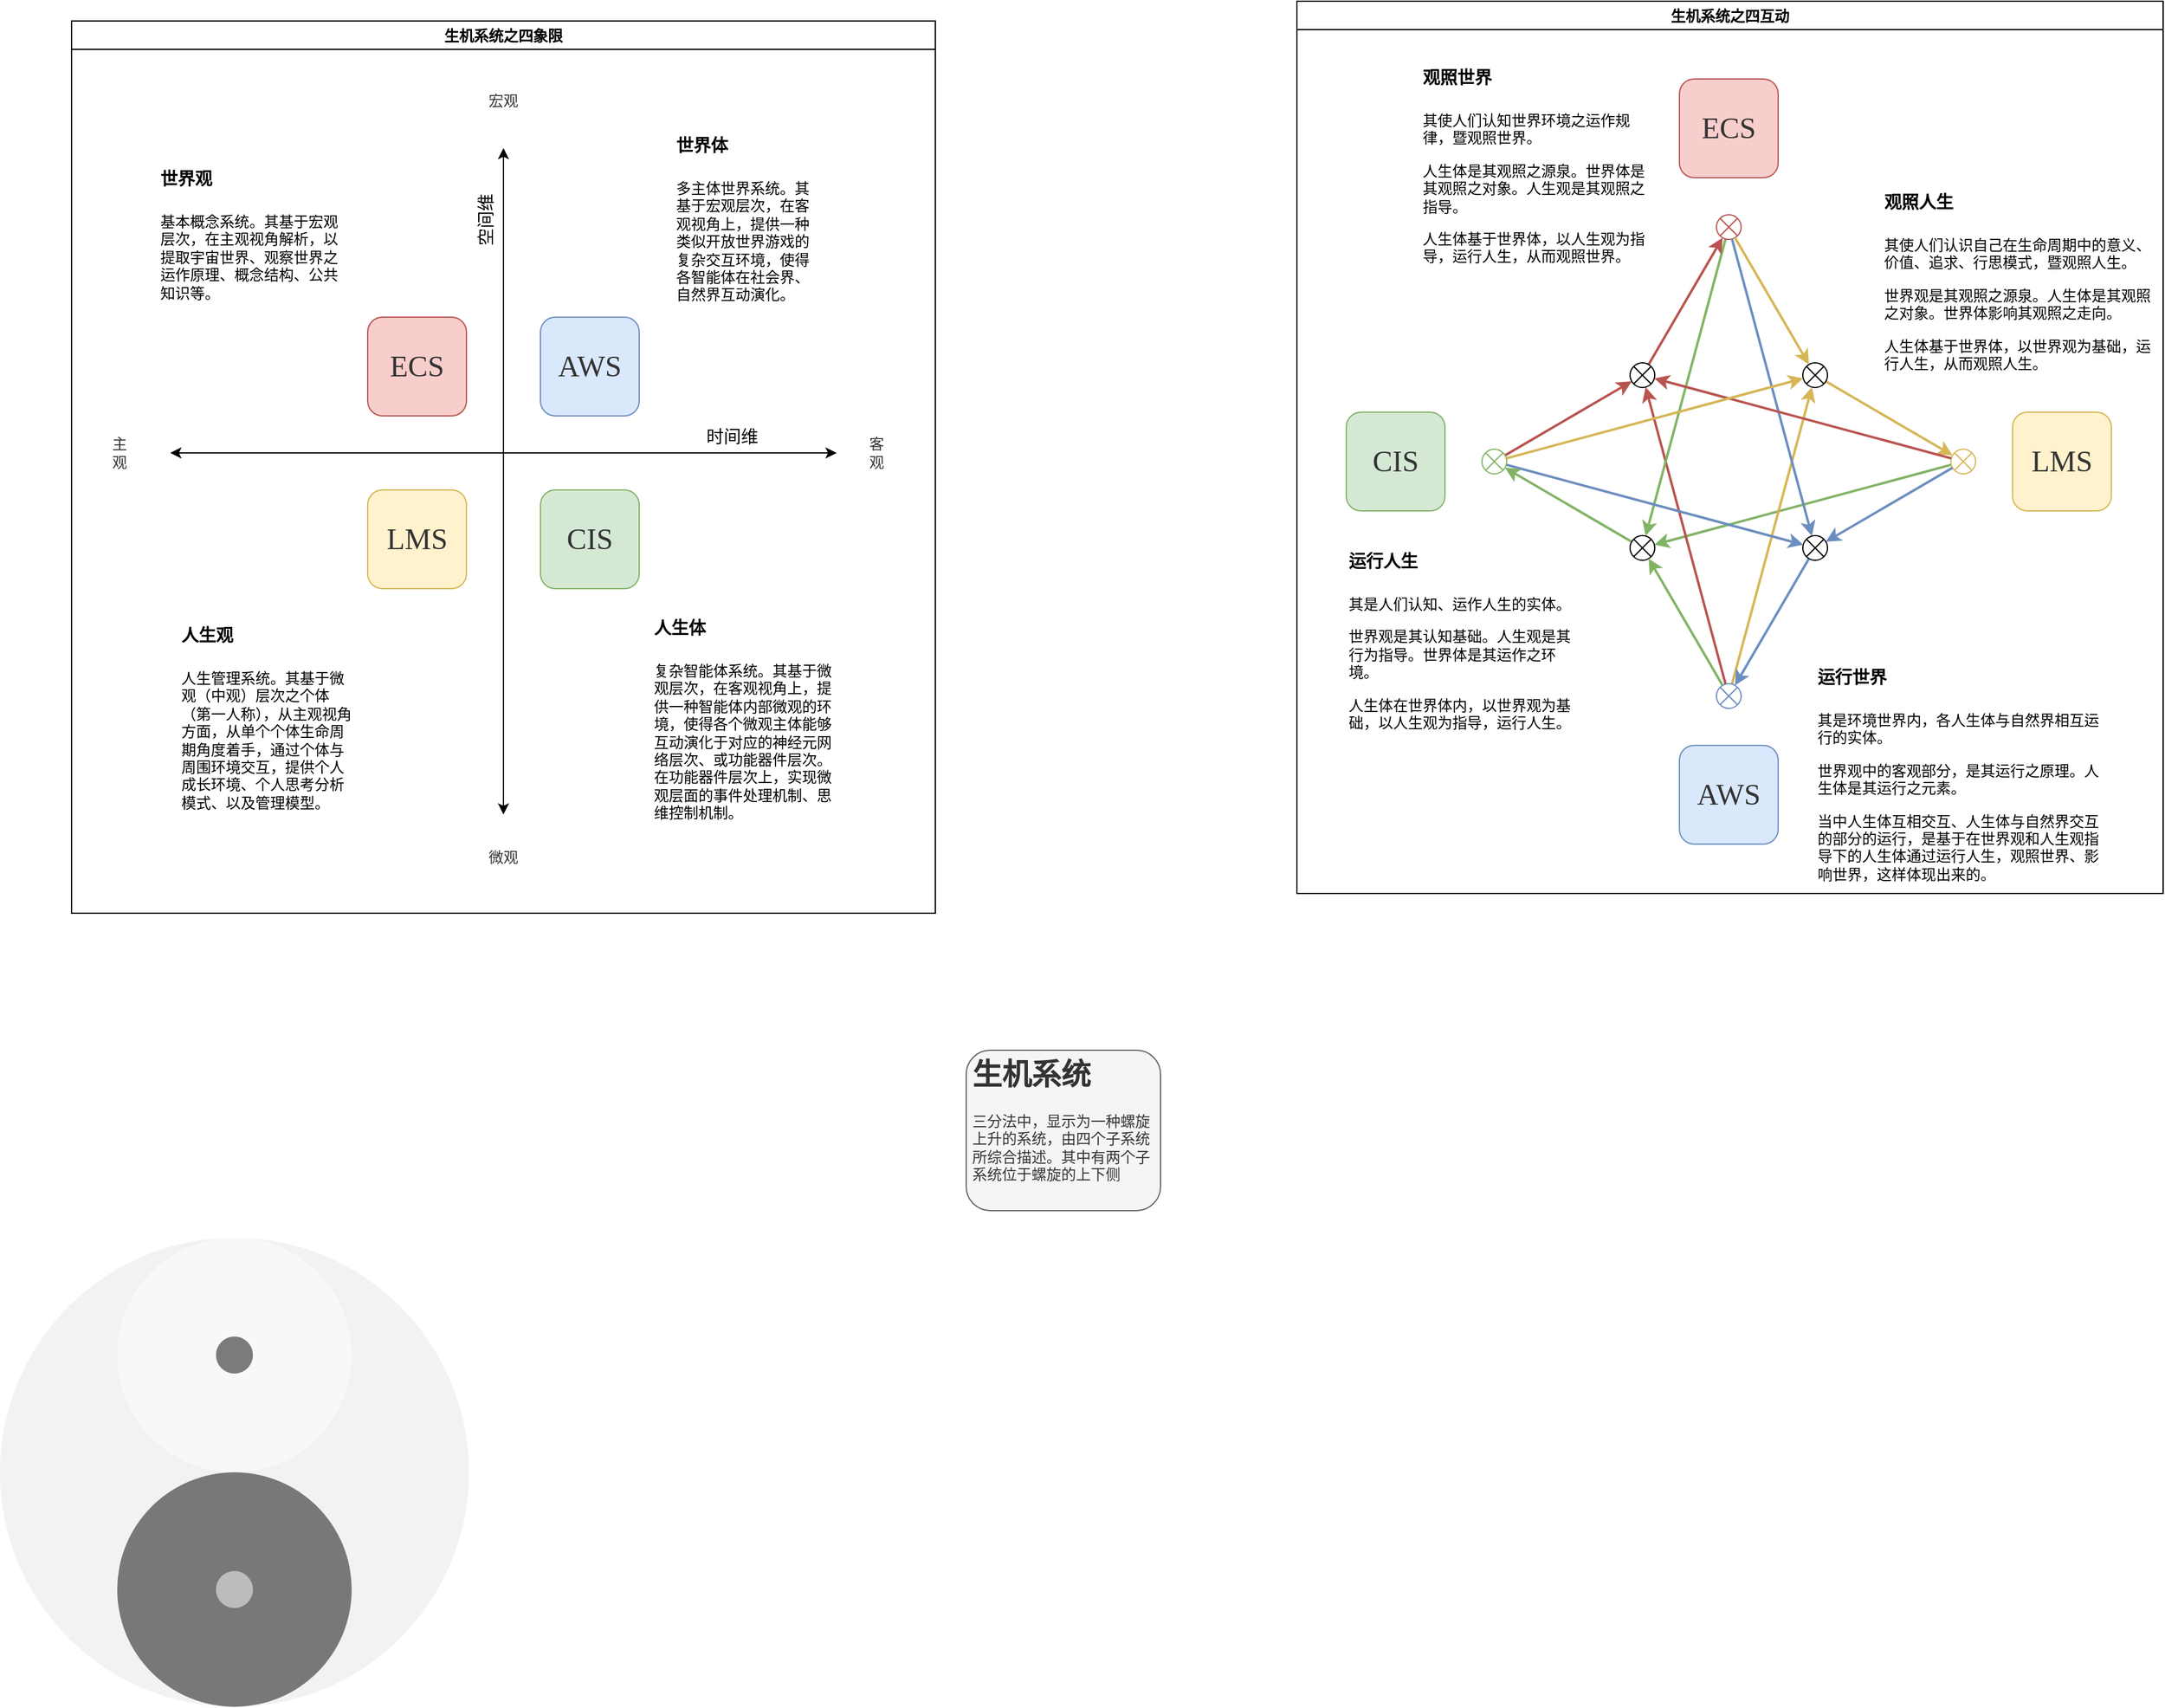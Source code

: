 <mxfile version="20.2.3" type="device" pages="2"><diagram id="_JggH2zPGfj7Wrd5iJ_W" name="生机系统之总体框架"><mxGraphModel dx="1777" dy="825" grid="0" gridSize="10" guides="1" tooltips="1" connect="1" arrows="1" fold="1" page="0" pageScale="1" pageWidth="1169" pageHeight="827" math="0" shadow="0"><root><mxCell id="0"/><mxCell id="1" parent="0"/><mxCell id="o9DF1aV036BVQANNr2B1-18" value="生机系统之四互动" style="swimlane;fontFamily=Times New Roman;fontSize=12;movable=1;container=1;resizable=0;fixDash=0;expand=0;" parent="1" vertex="1"><mxGeometry x="1032" y="208" width="702" height="723" as="geometry"/></mxCell><mxCell id="o9DF1aV036BVQANNr2B1-34" value="ECS" style="rounded=1;whiteSpace=wrap;html=1;fontFamily=Times New Roman;fontSize=24;fillColor=#f8cecc;strokeColor=#b85450;fontColor=#333333;" parent="o9DF1aV036BVQANNr2B1-18" vertex="1"><mxGeometry x="310" y="63" width="80" height="80" as="geometry"/></mxCell><mxCell id="ZIvCHJ4izuahL50uI1g1-30" style="edgeStyle=none;shape=connector;curved=1;rounded=1;comic=0;orthogonalLoop=1;jettySize=auto;html=1;labelBackgroundColor=default;fontFamily=Times New Roman;fontSize=14;fontColor=default;endArrow=classic;strokeColor=#82b366;strokeWidth=2;fillColor=#d5e8d4;" parent="o9DF1aV036BVQANNr2B1-18" source="o9DF1aV036BVQANNr2B1-21" target="ZIvCHJ4izuahL50uI1g1-13" edge="1"><mxGeometry relative="1" as="geometry"/></mxCell><mxCell id="o9DF1aV036BVQANNr2B1-21" value="" style="shape=sumEllipse;perimeter=ellipsePerimeter;whiteSpace=wrap;html=1;backgroundOutline=1;fontFamily=Times New Roman;fontSize=14;fillColor=none;strokeColor=#d6b656;" parent="o9DF1aV036BVQANNr2B1-18" vertex="1"><mxGeometry x="530" y="363" width="20" height="20" as="geometry"/></mxCell><mxCell id="o9DF1aV036BVQANNr2B1-24" value="CIS" style="rounded=1;whiteSpace=wrap;html=1;fontFamily=Times New Roman;fontSize=24;fillColor=#d5e8d4;strokeColor=#82b366;fontColor=#333333;" parent="o9DF1aV036BVQANNr2B1-18" vertex="1"><mxGeometry x="40" y="333" width="80" height="80" as="geometry"/></mxCell><mxCell id="ZIvCHJ4izuahL50uI1g1-25" style="edgeStyle=none;shape=connector;curved=1;rounded=1;comic=0;orthogonalLoop=1;jettySize=auto;html=1;labelBackgroundColor=default;fontFamily=Times New Roman;fontSize=14;fontColor=default;endArrow=classic;strokeColor=#b85450;strokeWidth=2;fillColor=#f8cecc;" parent="o9DF1aV036BVQANNr2B1-18" source="o9DF1aV036BVQANNr2B1-27" target="ZIvCHJ4izuahL50uI1g1-11" edge="1"><mxGeometry relative="1" as="geometry"/></mxCell><mxCell id="ZIvCHJ4izuahL50uI1g1-34" style="edgeStyle=none;shape=connector;curved=1;rounded=1;comic=0;orthogonalLoop=1;jettySize=auto;html=1;labelBackgroundColor=default;fontFamily=Times New Roman;fontSize=14;fontColor=default;endArrow=classic;strokeColor=#d6b656;strokeWidth=2;fillColor=#fff2cc;" parent="o9DF1aV036BVQANNr2B1-18" source="o9DF1aV036BVQANNr2B1-27" target="ZIvCHJ4izuahL50uI1g1-15" edge="1"><mxGeometry relative="1" as="geometry"/></mxCell><mxCell id="o9DF1aV036BVQANNr2B1-27" value="" style="shape=sumEllipse;perimeter=ellipsePerimeter;whiteSpace=wrap;html=1;backgroundOutline=1;fontFamily=Times New Roman;fontSize=14;snapToPoint=0;part=0;fillColor=none;strokeColor=#6c8ebf;" parent="o9DF1aV036BVQANNr2B1-18" vertex="1"><mxGeometry x="340" y="553" width="20" height="20" as="geometry"/></mxCell><mxCell id="o9DF1aV036BVQANNr2B1-29" value="AWS" style="rounded=1;whiteSpace=wrap;html=1;fontFamily=Times New Roman;fontSize=24;fillColor=#dae8fc;strokeColor=#6c8ebf;fontColor=#333333;" parent="o9DF1aV036BVQANNr2B1-18" vertex="1"><mxGeometry x="310" y="603" width="80" height="80" as="geometry"/></mxCell><mxCell id="o9DF1aV036BVQANNr2B1-31" value="LMS" style="rounded=1;whiteSpace=wrap;html=1;fontFamily=Times New Roman;fontSize=24;fillColor=#fff2cc;strokeColor=#d6b656;fontColor=#333333;" parent="o9DF1aV036BVQANNr2B1-18" vertex="1"><mxGeometry x="580" y="333" width="80" height="80" as="geometry"/></mxCell><mxCell id="ZIvCHJ4izuahL50uI1g1-31" style="edgeStyle=none;shape=connector;curved=1;rounded=1;comic=0;orthogonalLoop=1;jettySize=auto;html=1;labelBackgroundColor=default;fontFamily=Times New Roman;fontSize=14;fontColor=default;endArrow=classic;strokeColor=#82b366;strokeWidth=2;fillColor=#d5e8d4;" parent="o9DF1aV036BVQANNr2B1-18" source="o9DF1aV036BVQANNr2B1-35" target="ZIvCHJ4izuahL50uI1g1-13" edge="1"><mxGeometry relative="1" as="geometry"/></mxCell><mxCell id="o9DF1aV036BVQANNr2B1-35" value="" style="shape=sumEllipse;perimeter=ellipsePerimeter;whiteSpace=wrap;html=1;backgroundOutline=1;fontFamily=Times New Roman;fontSize=14;fillColor=none;strokeColor=#b85450;" parent="o9DF1aV036BVQANNr2B1-18" vertex="1"><mxGeometry x="340" y="173" width="20" height="20" as="geometry"/></mxCell><mxCell id="ZIvCHJ4izuahL50uI1g1-18" style="edgeStyle=none;shape=connector;curved=1;rounded=1;comic=0;orthogonalLoop=1;jettySize=auto;html=1;labelBackgroundColor=default;fontFamily=Times New Roman;fontSize=14;fontColor=default;endArrow=classic;strokeColor=#6c8ebf;strokeWidth=2;fillColor=#dae8fc;" parent="o9DF1aV036BVQANNr2B1-18" source="ZIvCHJ4izuahL50uI1g1-1" target="ZIvCHJ4izuahL50uI1g1-8" edge="1"><mxGeometry relative="1" as="geometry"/></mxCell><mxCell id="ZIvCHJ4izuahL50uI1g1-26" style="edgeStyle=none;shape=connector;curved=1;rounded=1;comic=0;orthogonalLoop=1;jettySize=auto;html=1;labelBackgroundColor=default;fontFamily=Times New Roman;fontSize=14;fontColor=default;endArrow=classic;strokeColor=#b85450;strokeWidth=2;fillColor=#f8cecc;" parent="o9DF1aV036BVQANNr2B1-18" source="ZIvCHJ4izuahL50uI1g1-1" target="ZIvCHJ4izuahL50uI1g1-11" edge="1"><mxGeometry relative="1" as="geometry"/></mxCell><mxCell id="ZIvCHJ4izuahL50uI1g1-1" value="" style="shape=sumEllipse;perimeter=ellipsePerimeter;whiteSpace=wrap;html=1;backgroundOutline=1;fontFamily=Times New Roman;fontSize=14;fillColor=none;strokeColor=#82b366;" parent="o9DF1aV036BVQANNr2B1-18" vertex="1"><mxGeometry x="150" y="363" width="20" height="20" as="geometry"/></mxCell><mxCell id="ZIvCHJ4izuahL50uI1g1-9" style="edgeStyle=none;shape=connector;curved=1;rounded=1;comic=0;orthogonalLoop=1;jettySize=auto;html=1;labelBackgroundColor=default;fontFamily=Times New Roman;fontSize=14;fontColor=default;endArrow=classic;strokeColor=#6c8ebf;strokeWidth=2;fillColor=#dae8fc;" parent="o9DF1aV036BVQANNr2B1-18" source="o9DF1aV036BVQANNr2B1-35" target="ZIvCHJ4izuahL50uI1g1-8" edge="1"><mxGeometry relative="1" as="geometry"><mxPoint x="456" y="402" as="targetPoint"/></mxGeometry></mxCell><mxCell id="ZIvCHJ4izuahL50uI1g1-7" style="edgeStyle=none;shape=connector;curved=1;rounded=1;comic=0;orthogonalLoop=1;jettySize=auto;html=1;labelBackgroundColor=default;fontFamily=Times New Roman;fontSize=14;fontColor=default;endArrow=classic;strokeColor=#6c8ebf;strokeWidth=2;fillColor=#dae8fc;" parent="o9DF1aV036BVQANNr2B1-18" source="o9DF1aV036BVQANNr2B1-21" target="ZIvCHJ4izuahL50uI1g1-8" edge="1"><mxGeometry relative="1" as="geometry"><mxPoint x="457.2" y="373" as="targetPoint"/></mxGeometry></mxCell><mxCell id="ZIvCHJ4izuahL50uI1g1-10" style="edgeStyle=none;shape=connector;curved=1;rounded=1;comic=0;orthogonalLoop=1;jettySize=auto;html=1;labelBackgroundColor=default;fontFamily=Times New Roman;fontSize=14;fontColor=default;endArrow=classic;strokeColor=#6c8ebf;strokeWidth=2;fillColor=#dae8fc;" parent="o9DF1aV036BVQANNr2B1-18" source="ZIvCHJ4izuahL50uI1g1-8" target="o9DF1aV036BVQANNr2B1-27" edge="1"><mxGeometry relative="1" as="geometry"><mxPoint x="357.103" y="538.828" as="targetPoint"/></mxGeometry></mxCell><mxCell id="ZIvCHJ4izuahL50uI1g1-8" value="" style="shape=sumEllipse;perimeter=ellipsePerimeter;whiteSpace=wrap;html=1;backgroundOutline=1;fontFamily=Times New Roman;fontSize=14;rotation=0;" parent="o9DF1aV036BVQANNr2B1-18" vertex="1"><mxGeometry x="410" y="433" width="20" height="20" as="geometry"/></mxCell><mxCell id="ZIvCHJ4izuahL50uI1g1-28" style="edgeStyle=none;shape=connector;curved=1;rounded=1;comic=0;orthogonalLoop=1;jettySize=auto;html=1;labelBackgroundColor=default;fontFamily=Times New Roman;fontSize=14;fontColor=default;endArrow=classic;strokeColor=#b85450;strokeWidth=2;fillColor=#f8cecc;" parent="o9DF1aV036BVQANNr2B1-18" source="ZIvCHJ4izuahL50uI1g1-11" target="o9DF1aV036BVQANNr2B1-35" edge="1"><mxGeometry relative="1" as="geometry"/></mxCell><mxCell id="ZIvCHJ4izuahL50uI1g1-11" value="" style="shape=sumEllipse;perimeter=ellipsePerimeter;whiteSpace=wrap;html=1;backgroundOutline=1;fontFamily=Times New Roman;fontSize=14;rotation=0;" parent="o9DF1aV036BVQANNr2B1-18" vertex="1"><mxGeometry x="270" y="293" width="20" height="20" as="geometry"/></mxCell><mxCell id="ZIvCHJ4izuahL50uI1g1-33" style="edgeStyle=none;shape=connector;curved=1;rounded=1;comic=0;orthogonalLoop=1;jettySize=auto;html=1;labelBackgroundColor=default;fontFamily=Times New Roman;fontSize=14;fontColor=default;endArrow=classic;strokeColor=#82b366;strokeWidth=2;fillColor=#d5e8d4;" parent="o9DF1aV036BVQANNr2B1-18" source="ZIvCHJ4izuahL50uI1g1-13" target="ZIvCHJ4izuahL50uI1g1-1" edge="1"><mxGeometry relative="1" as="geometry"/></mxCell><mxCell id="ZIvCHJ4izuahL50uI1g1-13" value="" style="shape=sumEllipse;perimeter=ellipsePerimeter;whiteSpace=wrap;html=1;backgroundOutline=1;fontFamily=Times New Roman;fontSize=14;rotation=0;" parent="o9DF1aV036BVQANNr2B1-18" vertex="1"><mxGeometry x="270" y="433" width="20" height="20" as="geometry"/></mxCell><mxCell id="ZIvCHJ4izuahL50uI1g1-37" style="edgeStyle=none;shape=connector;curved=1;rounded=1;comic=0;orthogonalLoop=1;jettySize=auto;html=1;labelBackgroundColor=default;fontFamily=Times New Roman;fontSize=14;fontColor=default;endArrow=classic;strokeColor=#d6b656;strokeWidth=2;fillColor=#fff2cc;" parent="o9DF1aV036BVQANNr2B1-18" source="ZIvCHJ4izuahL50uI1g1-15" target="o9DF1aV036BVQANNr2B1-21" edge="1"><mxGeometry relative="1" as="geometry"/></mxCell><mxCell id="ZIvCHJ4izuahL50uI1g1-15" value="" style="shape=sumEllipse;perimeter=ellipsePerimeter;whiteSpace=wrap;html=1;backgroundOutline=1;fontFamily=Times New Roman;fontSize=14;rotation=0;" parent="o9DF1aV036BVQANNr2B1-18" vertex="1"><mxGeometry x="410" y="293" width="20" height="20" as="geometry"/></mxCell><mxCell id="ZIvCHJ4izuahL50uI1g1-27" style="edgeStyle=none;shape=connector;curved=1;rounded=1;comic=0;orthogonalLoop=1;jettySize=auto;html=1;labelBackgroundColor=default;fontFamily=Times New Roman;fontSize=14;fontColor=default;endArrow=classic;strokeColor=#b85450;strokeWidth=2;fillColor=#f8cecc;" parent="o9DF1aV036BVQANNr2B1-18" source="o9DF1aV036BVQANNr2B1-21" target="ZIvCHJ4izuahL50uI1g1-11" edge="1"><mxGeometry relative="1" as="geometry"><mxPoint x="278.333" y="301.667" as="targetPoint"/></mxGeometry></mxCell><mxCell id="ZIvCHJ4izuahL50uI1g1-32" style="edgeStyle=none;shape=connector;curved=1;rounded=1;comic=0;orthogonalLoop=1;jettySize=auto;html=1;labelBackgroundColor=default;fontFamily=Times New Roman;fontSize=14;fontColor=default;endArrow=classic;strokeColor=#82b366;strokeWidth=2;fillColor=#d5e8d4;" parent="o9DF1aV036BVQANNr2B1-18" source="o9DF1aV036BVQANNr2B1-27" target="ZIvCHJ4izuahL50uI1g1-13" edge="1"><mxGeometry relative="1" as="geometry"><mxPoint x="280.842" y="441.053" as="targetPoint"/></mxGeometry></mxCell><mxCell id="ZIvCHJ4izuahL50uI1g1-35" style="edgeStyle=none;shape=connector;curved=1;rounded=1;comic=0;orthogonalLoop=1;jettySize=auto;html=1;labelBackgroundColor=default;fontFamily=Times New Roman;fontSize=14;fontColor=default;endArrow=classic;strokeColor=#d6b656;strokeWidth=2;fillColor=#fff2cc;" parent="o9DF1aV036BVQANNr2B1-18" source="ZIvCHJ4izuahL50uI1g1-1" target="ZIvCHJ4izuahL50uI1g1-15" edge="1"><mxGeometry relative="1" as="geometry"><mxPoint x="423.318" y="300.773" as="targetPoint"/></mxGeometry></mxCell><mxCell id="ZIvCHJ4izuahL50uI1g1-36" style="edgeStyle=none;shape=connector;curved=1;rounded=1;comic=0;orthogonalLoop=1;jettySize=auto;html=1;labelBackgroundColor=default;fontFamily=Times New Roman;fontSize=14;fontColor=default;endArrow=classic;strokeColor=#d6b656;strokeWidth=2;fillColor=#fff2cc;" parent="o9DF1aV036BVQANNr2B1-18" source="o9DF1aV036BVQANNr2B1-35" target="ZIvCHJ4izuahL50uI1g1-15" edge="1"><mxGeometry relative="1" as="geometry"><mxPoint x="421.5" y="301.682" as="targetPoint"/></mxGeometry></mxCell><mxCell id="o9DF1aV036BVQANNr2B1-19" value="&lt;h1&gt;&lt;span style=&quot;font-size: 14px;&quot;&gt;运行世界&lt;/span&gt;&lt;/h1&gt;&lt;h1&gt;&lt;p style=&quot;font-size: 12px; font-weight: 400;&quot;&gt;其是环境世界内，各人生体与自然界相互运行的实体。&lt;/p&gt;&lt;p style=&quot;font-size: 12px; font-weight: 400;&quot;&gt;世界观中的客观部分，是其运行之原理。人生体是其运行之元素。&lt;/p&gt;&lt;p style=&quot;font-size: 12px; font-weight: 400;&quot;&gt;当中人生体互相交互、人生体与自然界交互的部分的运行，是基于在世界观和人生观指导下的人生体通过运行人生，观照世界、影响世界，这样体现出来的。&lt;/p&gt;&lt;/h1&gt;" style="text;html=1;strokeColor=none;fillColor=none;spacing=5;spacingTop=-20;whiteSpace=wrap;overflow=hidden;rounded=0;fontFamily=Times New Roman;fontSize=12;" parent="o9DF1aV036BVQANNr2B1-18" vertex="1"><mxGeometry x="417" y="525" width="240" height="212" as="geometry"/></mxCell><mxCell id="o9DF1aV036BVQANNr2B1-62" value="&lt;h1 style=&quot;&quot;&gt;&lt;span style=&quot;font-size: 14px;&quot;&gt;运行人生&lt;/span&gt;&lt;/h1&gt;&lt;p style=&quot;font-size: 12px;&quot;&gt;其是人们认知、运作人生的实体。&lt;/p&gt;&lt;p style=&quot;font-size: 12px;&quot;&gt;世界观是其认知基础。人生观是其行为指导。世界体是其运作之环境。&lt;/p&gt;&lt;p style=&quot;font-size: 12px;&quot;&gt;人生体在世界体内，以世界观为基础，以人生观为指导，运行人生。&lt;/p&gt;" style="text;html=1;strokeColor=none;fillColor=none;spacing=5;spacingTop=-20;whiteSpace=wrap;overflow=hidden;rounded=0;fontFamily=Times New Roman;fontSize=12;" parent="o9DF1aV036BVQANNr2B1-18" vertex="1"><mxGeometry x="37" y="431" width="188" height="192" as="geometry"/></mxCell><mxCell id="o9DF1aV036BVQANNr2B1-63" value="&lt;p style=&quot;line-height: 1;&quot;&gt;&lt;/p&gt;&lt;h1 style=&quot;&quot;&gt;&lt;span style=&quot;font-size: 14px;&quot;&gt;观照世界&lt;/span&gt;&lt;/h1&gt;&lt;p style=&quot;font-size: 12px;&quot;&gt;其使人们认知世界环境之运作规律，暨观照世界。&lt;/p&gt;&lt;p&gt;人生体是其观照之源泉。&lt;span style=&quot;background-color: initial;&quot;&gt;世界体是其观照之对象。人生观是其观照之指导。&lt;/span&gt;&lt;/p&gt;&lt;p&gt;&lt;span style=&quot;background-color: initial;&quot;&gt;人生体基于世界体，以人生观为指导，运行人生，从而观照世界。&lt;/span&gt;&lt;/p&gt;&lt;p&gt;&lt;/p&gt;" style="text;html=1;strokeColor=none;fillColor=none;spacing=5;spacingTop=-20;whiteSpace=wrap;overflow=hidden;rounded=0;fontFamily=Times New Roman;fontSize=12;" parent="o9DF1aV036BVQANNr2B1-18" vertex="1"><mxGeometry x="97" y="39" width="189" height="186" as="geometry"/></mxCell><mxCell id="1FvotVMDkl1Ouq04dOJV-1" value="&lt;p style=&quot;line-height: 1;&quot;&gt;&lt;/p&gt;&lt;h1 style=&quot;&quot;&gt;&lt;span style=&quot;font-size: 14px;&quot;&gt;观照人生&lt;/span&gt;&lt;/h1&gt;&lt;p style=&quot;&quot;&gt;&lt;span style=&quot;background-color: initial;&quot;&gt;其使人们认识自己在生命周期中的意义、价值、追求、行思模式，暨观照人生。&lt;/span&gt;&lt;/p&gt;&lt;p style=&quot;&quot;&gt;&lt;span style=&quot;background-color: initial;&quot;&gt;世界观是其观照之源泉。人生体是其观照之对象。世界体影响其观照之走向。&lt;/span&gt;&lt;/p&gt;&lt;p style=&quot;&quot;&gt;&lt;span style=&quot;background-color: initial;&quot;&gt;人生体基于世界体，以世界观为基础，运行人生，从而观照人生。&lt;/span&gt;&lt;br&gt;&lt;/p&gt;&lt;p&gt;&lt;/p&gt;" style="text;html=1;strokeColor=none;fillColor=none;spacing=5;spacingTop=-20;whiteSpace=wrap;overflow=hidden;rounded=0;fontFamily=Times New Roman;fontSize=12;" vertex="1" parent="o9DF1aV036BVQANNr2B1-18"><mxGeometry x="471" y="140" width="226" height="181" as="geometry"/></mxCell><mxCell id="EImWy1ekLzJrI4CjgE0u-8" value="生机系统之四象限" style="swimlane;fontFamily=Times New Roman;fontSize=12;movable=1;container=1;resizable=0;fixDash=0;expand=0;" parent="1" vertex="1"><mxGeometry x="39" y="224" width="700" height="723" as="geometry"/></mxCell><mxCell id="o9DF1aV036BVQANNr2B1-40" value="" style="endArrow=classic;startArrow=classic;html=1;rounded=0;fontColor=#333333;flowAnimation=0;" parent="EImWy1ekLzJrI4CjgE0u-8" edge="1"><mxGeometry width="50" height="50" relative="1" as="geometry"><mxPoint x="80" y="350" as="sourcePoint"/><mxPoint x="620" y="350" as="targetPoint"/></mxGeometry></mxCell><mxCell id="ZIvCHJ4izuahL50uI1g1-46" value="时间维" style="edgeLabel;html=1;align=center;verticalAlign=middle;resizable=0;points=[];fontSize=14;fontFamily=Times New Roman;fontColor=default;" parent="o9DF1aV036BVQANNr2B1-40" vertex="1" connectable="0"><mxGeometry x="0.621" y="4" relative="1" as="geometry"><mxPoint x="17" y="-8" as="offset"/></mxGeometry></mxCell><mxCell id="o9DF1aV036BVQANNr2B1-41" value="" style="endArrow=classic;startArrow=classic;html=1;rounded=0;fontColor=#333333;flowAnimation=0;" parent="EImWy1ekLzJrI4CjgE0u-8" edge="1"><mxGeometry width="50" height="50" relative="1" as="geometry"><mxPoint x="350" y="103" as="sourcePoint"/><mxPoint x="350" y="643" as="targetPoint"/></mxGeometry></mxCell><mxCell id="ZIvCHJ4izuahL50uI1g1-45" value="空间维" style="edgeLabel;html=1;align=center;verticalAlign=middle;resizable=0;points=[];fontSize=14;fontFamily=Times New Roman;fontColor=default;rotation=-90;" parent="o9DF1aV036BVQANNr2B1-41" vertex="1" connectable="0"><mxGeometry x="-0.816" y="-2" relative="1" as="geometry"><mxPoint x="-11" y="9" as="offset"/></mxGeometry></mxCell><mxCell id="o9DF1aV036BVQANNr2B1-42" value="宏观" style="text;html=1;strokeColor=none;fillColor=none;align=center;verticalAlign=middle;whiteSpace=wrap;rounded=0;fontColor=#333333;fontFamily=Times New Roman;" parent="EImWy1ekLzJrI4CjgE0u-8" vertex="1"><mxGeometry x="320" y="50" width="60" height="30" as="geometry"/></mxCell><mxCell id="o9DF1aV036BVQANNr2B1-43" value="微观" style="text;html=1;strokeColor=none;fillColor=none;align=center;verticalAlign=middle;whiteSpace=wrap;rounded=0;fontColor=#333333;fontFamily=Times New Roman;" parent="EImWy1ekLzJrI4CjgE0u-8" vertex="1"><mxGeometry x="320" y="663" width="60" height="30" as="geometry"/></mxCell><mxCell id="o9DF1aV036BVQANNr2B1-57" value="客观" style="text;html=1;strokeColor=none;fillColor=none;align=center;verticalAlign=middle;whiteSpace=wrap;rounded=0;fontColor=#333333;fontFamily=Times New Roman;horizontal=1;" parent="EImWy1ekLzJrI4CjgE0u-8" vertex="1"><mxGeometry x="642" y="334.5" width="21" height="30" as="geometry"/></mxCell><mxCell id="o9DF1aV036BVQANNr2B1-58" value="主观" style="text;html=1;strokeColor=none;fillColor=none;align=center;verticalAlign=middle;whiteSpace=wrap;rounded=0;fontColor=#333333;fontFamily=Times New Roman;" parent="EImWy1ekLzJrI4CjgE0u-8" vertex="1"><mxGeometry x="29" y="334.5" width="20" height="30" as="geometry"/></mxCell><mxCell id="e65mTwwxd_jO3FJ5feA9-13" value="&lt;h1 style=&quot;&quot;&gt;&lt;span style=&quot;font-size: 14px;&quot;&gt;世界体&lt;/span&gt;&lt;/h1&gt;&lt;p style=&quot;font-size: 12px;&quot;&gt;多主体世界系统。其基于宏观层次，在客观视角上，提供一种类似开放世界游戏的复杂交互环境，使得各智能体在社会界、自然界互动演化。&lt;/p&gt;" style="text;html=1;strokeColor=none;fillColor=none;spacing=5;spacingTop=-20;whiteSpace=wrap;overflow=hidden;rounded=0;fontFamily=Times New Roman;fontSize=12;" parent="EImWy1ekLzJrI4CjgE0u-8" vertex="1"><mxGeometry x="485" y="78" width="127" height="180.5" as="geometry"/></mxCell><mxCell id="e65mTwwxd_jO3FJ5feA9-27" value="&lt;h1 style=&quot;&quot;&gt;&lt;span style=&quot;font-size: 14px;&quot;&gt;世界观&lt;/span&gt;&lt;/h1&gt;&lt;p style=&quot;font-size: 12px;&quot;&gt;基本概念系统。其基于宏观层次，在主观视角解析，以提取宇宙世界、观察世界之运作原理、概念结构、公共知识等。&lt;br&gt;&lt;/p&gt;" style="text;html=1;strokeColor=none;fillColor=none;spacing=5;spacingTop=-20;whiteSpace=wrap;overflow=hidden;rounded=0;fontFamily=Times New Roman;fontSize=12;" parent="EImWy1ekLzJrI4CjgE0u-8" vertex="1"><mxGeometry x="66.5" y="104.5" width="160.5" height="150.5" as="geometry"/></mxCell><mxCell id="e65mTwwxd_jO3FJ5feA9-26" value="&lt;p style=&quot;line-height: 1.2;&quot;&gt;&lt;/p&gt;&lt;h1 style=&quot;&quot;&gt;&lt;font style=&quot;font-size: 14px;&quot;&gt;人生观&lt;/font&gt;&lt;/h1&gt;&lt;p style=&quot;font-size: 12px;&quot;&gt;&lt;/p&gt;人生管理系统。其基于微观（中观）层次之个体（第一人称），从主观视角方面，从单个个体&lt;span style=&quot;background-color: initial;&quot;&gt;生命周期角度着手，通过个体与周围环境交互，&lt;/span&gt;&lt;span style=&quot;background-color: initial;&quot;&gt;提供个人成长环境、个人思考分析模式、以及管理模型。&lt;/span&gt;&lt;p&gt;&lt;/p&gt;" style="text;html=1;strokeColor=none;fillColor=none;spacing=5;spacingTop=-20;whiteSpace=wrap;overflow=hidden;rounded=0;fontFamily=Times New Roman;fontSize=12;" parent="EImWy1ekLzJrI4CjgE0u-8" vertex="1"><mxGeometry x="84" y="475" width="146" height="186" as="geometry"/></mxCell><mxCell id="e65mTwwxd_jO3FJ5feA9-14" value="&lt;h1 style=&quot;&quot;&gt;&lt;span style=&quot;font-size: 14px;&quot;&gt;人生体&lt;/span&gt;&lt;/h1&gt;&lt;p style=&quot;font-size: 12px;&quot;&gt;复杂智能体系统。其基于微观层次，在客观视角上，提供一种智能体内部微观的环境，使得各个微观主体能够互动演化于对应的神经元网络层次、或功能器件层次。在功能器件层次上，实现微观层面的事件处理机制、思维控制机制。&lt;/p&gt;" style="text;html=1;strokeColor=none;fillColor=none;spacing=5;spacingTop=-20;whiteSpace=wrap;overflow=hidden;rounded=0;fontFamily=Times New Roman;fontSize=12;" parent="EImWy1ekLzJrI4CjgE0u-8" vertex="1"><mxGeometry x="467" y="469" width="163" height="206" as="geometry"/></mxCell><mxCell id="e65mTwwxd_jO3FJ5feA9-1" value="LMS" style="rounded=1;whiteSpace=wrap;html=1;fontFamily=Times New Roman;fontSize=24;fillColor=#fff2cc;strokeColor=#d6b656;fontColor=#333333;" parent="EImWy1ekLzJrI4CjgE0u-8" vertex="1"><mxGeometry x="240" y="380" width="80" height="80" as="geometry"/></mxCell><mxCell id="xief2IxaMlCYJ3omhCC9-3" value="CIS" style="rounded=1;whiteSpace=wrap;html=1;fontFamily=Times New Roman;fontSize=24;fillColor=#d5e8d4;strokeColor=#82b366;fontColor=#333333;" parent="EImWy1ekLzJrI4CjgE0u-8" vertex="1"><mxGeometry x="380" y="380" width="80" height="80" as="geometry"/></mxCell><mxCell id="e65mTwwxd_jO3FJ5feA9-3" value="AWS" style="rounded=1;whiteSpace=wrap;html=1;fontFamily=Times New Roman;fontSize=24;fillColor=#dae8fc;strokeColor=#6c8ebf;fontColor=#333333;" parent="EImWy1ekLzJrI4CjgE0u-8" vertex="1"><mxGeometry x="380" y="240" width="80" height="80" as="geometry"/></mxCell><mxCell id="e65mTwwxd_jO3FJ5feA9-2" value="ECS" style="rounded=1;whiteSpace=wrap;html=1;fontFamily=Times New Roman;fontSize=24;fillColor=#f8cecc;strokeColor=#b85450;fontColor=#333333;" parent="EImWy1ekLzJrI4CjgE0u-8" vertex="1"><mxGeometry x="240" y="240" width="80" height="80" as="geometry"/></mxCell><mxCell id="o9DF1aV036BVQANNr2B1-39" value="&lt;h1&gt;生机系统&lt;/h1&gt;&lt;p&gt;三分法中，显示为一种螺旋上升的系统，由四个子系统所综合描述。其中有两个子系统位于螺旋的上下侧&lt;/p&gt;" style="text;html=1;strokeColor=#666666;fillColor=#f5f5f5;spacing=5;spacingTop=-20;whiteSpace=wrap;overflow=hidden;rounded=1;fontFamily=Times New Roman;fontSize=12;absoluteArcSize=0;fontColor=#333333;" parent="1" vertex="1"><mxGeometry x="764" y="1058" width="157.5" height="130" as="geometry"/></mxCell><mxCell id="ZIvCHJ4izuahL50uI1g1-44" value="" style="group" parent="1" vertex="1" connectable="0"><mxGeometry x="-19" y="1210" width="380" height="380" as="geometry"/></mxCell><mxCell id="ZIvCHJ4izuahL50uI1g1-38" value="" style="ellipse;whiteSpace=wrap;html=1;aspect=fixed;rounded=1;fontFamily=Times New Roman;fontSize=14;fillColor=#E6E6E6;strokeColor=none;opacity=50;" parent="ZIvCHJ4izuahL50uI1g1-44" vertex="1"><mxGeometry width="380" height="380" as="geometry"/></mxCell><mxCell id="ZIvCHJ4izuahL50uI1g1-39" value="" style="ellipse;whiteSpace=wrap;html=1;aspect=fixed;rounded=1;fontFamily=Times New Roman;fontSize=14;fillColor=#ffffff;strokeColor=none;opacity=50;" parent="ZIvCHJ4izuahL50uI1g1-44" vertex="1"><mxGeometry x="95" width="190" height="190" as="geometry"/></mxCell><mxCell id="ZIvCHJ4izuahL50uI1g1-40" value="" style="ellipse;whiteSpace=wrap;html=1;aspect=fixed;rounded=1;fontFamily=Times New Roman;fontSize=14;fillColor=#000000;strokeColor=none;opacity=50;" parent="ZIvCHJ4izuahL50uI1g1-44" vertex="1"><mxGeometry x="95" y="190" width="190" height="190" as="geometry"/></mxCell><mxCell id="ZIvCHJ4izuahL50uI1g1-41" value="" style="ellipse;whiteSpace=wrap;html=1;aspect=fixed;rounded=1;fontFamily=Times New Roman;fontSize=14;fillColor=#000000;strokeColor=none;opacity=50;" parent="ZIvCHJ4izuahL50uI1g1-44" vertex="1"><mxGeometry x="175" y="80" width="30" height="30" as="geometry"/></mxCell><mxCell id="ZIvCHJ4izuahL50uI1g1-42" value="" style="ellipse;whiteSpace=wrap;html=1;aspect=fixed;rounded=1;fontFamily=Times New Roman;fontSize=14;fillColor=#ffffff;strokeColor=none;opacity=50;" parent="ZIvCHJ4izuahL50uI1g1-44" vertex="1"><mxGeometry x="175" y="270" width="30" height="30" as="geometry"/></mxCell></root></mxGraphModel></diagram><diagram name="生机系统之总体框架_old" id="90JB2Tr_Bpnp7jLgjcKw"><mxGraphModel dx="786" dy="847" grid="0" gridSize="10" guides="1" tooltips="1" connect="1" arrows="1" fold="1" page="0" pageScale="1" pageWidth="1169" pageHeight="827" math="0" shadow="0"><root><mxCell id="XxuYD5mPq443RZbn-Z7k-0"/><mxCell id="XxuYD5mPq443RZbn-Z7k-1" parent="XxuYD5mPq443RZbn-Z7k-0"/><mxCell id="XxuYD5mPq443RZbn-Z7k-37" value="生机系统（Entelechy System）之三分法" style="swimlane;fontFamily=Times New Roman;fontSize=12;movable=1;container=1;" parent="XxuYD5mPq443RZbn-Z7k-1" vertex="1"><mxGeometry x="561" y="335" width="700" height="723" as="geometry"/></mxCell><mxCell id="XxuYD5mPq443RZbn-Z7k-38" value="&lt;h1&gt;&lt;font style=&quot;font-size: 14px;&quot;&gt;宏观层次和外观视角&lt;/font&gt;&lt;/h1&gt;&lt;h1&gt;&lt;p style=&quot;font-size: 12px; font-weight: 400;&quot;&gt;Agents World System 基于宏观层次，在外观视角上，提供一种类似开放世界游戏的复杂交互环境，使得各智能体在社会界、自然界互动演化。&lt;/p&gt;&lt;/h1&gt;" style="text;html=1;strokeColor=none;fillColor=none;spacing=5;spacingTop=-20;whiteSpace=wrap;overflow=hidden;rounded=0;fontFamily=Times New Roman;fontSize=12;" parent="XxuYD5mPq443RZbn-Z7k-37" vertex="1"><mxGeometry x="65" y="53" width="198" height="125" as="geometry"/></mxCell><mxCell id="XxuYD5mPq443RZbn-Z7k-39" value="" style="shape=sumEllipse;perimeter=ellipsePerimeter;whiteSpace=wrap;html=1;backgroundOutline=1;fontFamily=Times New Roman;fontSize=14;" parent="XxuYD5mPq443RZbn-Z7k-37" vertex="1"><mxGeometry x="521" y="354" width="20" height="20" as="geometry"/></mxCell><mxCell id="XxuYD5mPq443RZbn-Z7k-40" value="" style="shape=sumEllipse;perimeter=ellipsePerimeter;whiteSpace=wrap;html=1;backgroundOutline=1;fontFamily=Times New Roman;fontSize=14;" parent="XxuYD5mPq443RZbn-Z7k-37" vertex="1"><mxGeometry x="357" y="491" width="20" height="20" as="geometry"/></mxCell><mxCell id="XxuYD5mPq443RZbn-Z7k-41" style="orthogonalLoop=1;jettySize=auto;html=1;fontFamily=Times New Roman;fontSize=14;strokeWidth=2;curved=1;comic=0;flowAnimation=1;" parent="XxuYD5mPq443RZbn-Z7k-37" source="XxuYD5mPq443RZbn-Z7k-39" target="XxuYD5mPq443RZbn-Z7k-40" edge="1"><mxGeometry relative="1" as="geometry"><mxPoint x="683" y="394" as="targetPoint"/><mxPoint x="421" y="230" as="sourcePoint"/><Array as="points"><mxPoint x="541" y="505"/></Array></mxGeometry></mxCell><mxCell id="XxuYD5mPq443RZbn-Z7k-42" value="ECS" style="rounded=1;whiteSpace=wrap;html=1;fontFamily=Times New Roman;fontSize=24;fillColor=#f8cecc;strokeColor=#b85450;fontColor=#333333;" parent="XxuYD5mPq443RZbn-Z7k-37" vertex="1"><mxGeometry x="39" y="331" width="80" height="80" as="geometry"/></mxCell><mxCell id="XxuYD5mPq443RZbn-Z7k-43" style="orthogonalLoop=1;jettySize=auto;html=1;fontFamily=Times New Roman;fontSize=14;strokeWidth=2;curved=1;comic=0;flowAnimation=1;" parent="XxuYD5mPq443RZbn-Z7k-37" source="XxuYD5mPq443RZbn-Z7k-42" target="XxuYD5mPq443RZbn-Z7k-44" edge="1"><mxGeometry relative="1" as="geometry"><mxPoint x="543" y="464" as="targetPoint"/><Array as="points"><mxPoint x="176" y="502"/></Array></mxGeometry></mxCell><mxCell id="XxuYD5mPq443RZbn-Z7k-44" value="" style="shape=sumEllipse;perimeter=ellipsePerimeter;whiteSpace=wrap;html=1;backgroundOutline=1;fontFamily=Times New Roman;fontSize=14;" parent="XxuYD5mPq443RZbn-Z7k-37" vertex="1"><mxGeometry x="186" y="351.5" width="20" height="20" as="geometry"/></mxCell><mxCell id="XxuYD5mPq443RZbn-Z7k-45" style="orthogonalLoop=1;jettySize=auto;html=1;fontFamily=Times New Roman;fontSize=14;strokeWidth=2;curved=1;comic=0;flowAnimation=1;" parent="XxuYD5mPq443RZbn-Z7k-37" source="XxuYD5mPq443RZbn-Z7k-40" target="XxuYD5mPq443RZbn-Z7k-44" edge="1"><mxGeometry relative="1" as="geometry"><Array as="points"><mxPoint x="267" y="512"/></Array></mxGeometry></mxCell><mxCell id="XxuYD5mPq443RZbn-Z7k-46" value="LMS" style="rounded=1;whiteSpace=wrap;html=1;fontFamily=Times New Roman;fontSize=24;fillColor=#fff2cc;strokeColor=#d6b656;fontColor=#333333;" parent="XxuYD5mPq443RZbn-Z7k-37" vertex="1"><mxGeometry x="333" y="594.5" width="80" height="80" as="geometry"/></mxCell><mxCell id="XxuYD5mPq443RZbn-Z7k-47" style="orthogonalLoop=1;jettySize=auto;html=1;fontFamily=Times New Roman;fontSize=14;strokeWidth=2;comic=0;flowAnimation=1;curved=1;" parent="XxuYD5mPq443RZbn-Z7k-37" source="XxuYD5mPq443RZbn-Z7k-46" target="XxuYD5mPq443RZbn-Z7k-40" edge="1"><mxGeometry relative="1" as="geometry"><Array as="points"><mxPoint x="537" y="560"/></Array></mxGeometry></mxCell><mxCell id="XxuYD5mPq443RZbn-Z7k-48" value="CIS" style="rounded=1;whiteSpace=wrap;html=1;fontFamily=Times New Roman;fontSize=24;fillColor=#d5e8d4;strokeColor=#82b366;fontColor=#333333;" parent="XxuYD5mPq443RZbn-Z7k-37" vertex="1"><mxGeometry x="606" y="337" width="80" height="80" as="geometry"/></mxCell><mxCell id="XxuYD5mPq443RZbn-Z7k-49" style="edgeStyle=none;curved=1;orthogonalLoop=1;jettySize=auto;html=1;fontFamily=Times New Roman;fontSize=14;strokeWidth=2;comic=0;flowAnimation=1;" parent="XxuYD5mPq443RZbn-Z7k-37" source="XxuYD5mPq443RZbn-Z7k-48" target="XxuYD5mPq443RZbn-Z7k-39" edge="1"><mxGeometry relative="1" as="geometry"><Array as="points"><mxPoint x="582" y="256"/></Array><mxPoint x="299.442" y="118" as="sourcePoint"/><mxPoint x="556" y="342" as="targetPoint"/></mxGeometry></mxCell><mxCell id="XxuYD5mPq443RZbn-Z7k-50" value="AWS" style="rounded=1;whiteSpace=wrap;html=1;fontFamily=Times New Roman;fontSize=24;fillColor=#dae8fc;strokeColor=#6c8ebf;fontColor=#333333;" parent="XxuYD5mPq443RZbn-Z7k-37" vertex="1"><mxGeometry x="318" y="46" width="80" height="80" as="geometry"/></mxCell><mxCell id="XxuYD5mPq443RZbn-Z7k-51" value="" style="shape=sumEllipse;perimeter=ellipsePerimeter;whiteSpace=wrap;html=1;backgroundOutline=1;fontFamily=Times New Roman;fontSize=14;" parent="XxuYD5mPq443RZbn-Z7k-37" vertex="1"><mxGeometry x="355" y="201" width="20" height="20" as="geometry"/></mxCell><mxCell id="XxuYD5mPq443RZbn-Z7k-52" style="edgeStyle=none;curved=1;orthogonalLoop=1;jettySize=auto;html=1;fontFamily=Times New Roman;fontSize=14;strokeWidth=2;comic=0;flowAnimation=1;" parent="XxuYD5mPq443RZbn-Z7k-37" source="XxuYD5mPq443RZbn-Z7k-50" target="XxuYD5mPq443RZbn-Z7k-51" edge="1"><mxGeometry relative="1" as="geometry"><Array as="points"><mxPoint x="262" y="185"/></Array></mxGeometry></mxCell><mxCell id="XxuYD5mPq443RZbn-Z7k-53" style="orthogonalLoop=1;jettySize=auto;html=1;fontFamily=Times New Roman;fontSize=14;strokeWidth=2;curved=1;comic=0;flowAnimation=1;" parent="XxuYD5mPq443RZbn-Z7k-37" source="XxuYD5mPq443RZbn-Z7k-44" target="XxuYD5mPq443RZbn-Z7k-51" edge="1"><mxGeometry relative="1" as="geometry"><Array as="points"><mxPoint x="219" y="253"/></Array></mxGeometry></mxCell><mxCell id="XxuYD5mPq443RZbn-Z7k-54" style="orthogonalLoop=1;jettySize=auto;html=1;fontFamily=Times New Roman;fontSize=14;strokeWidth=2;curved=1;comic=0;flowAnimation=1;" parent="XxuYD5mPq443RZbn-Z7k-37" source="XxuYD5mPq443RZbn-Z7k-51" target="XxuYD5mPq443RZbn-Z7k-39" edge="1"><mxGeometry relative="1" as="geometry"><mxPoint x="415" y="302" as="targetPoint"/><mxPoint x="421" y="230" as="sourcePoint"/><Array as="points"><mxPoint x="539" y="232"/></Array></mxGeometry></mxCell><mxCell id="XxuYD5mPq443RZbn-Z7k-55" value="&lt;h1&gt;生机系统&lt;/h1&gt;&lt;p&gt;三分法中，显示为一种螺旋上升的系统，由四个子系统所综合描述。其中有两个子系统位于螺旋的上下侧&lt;/p&gt;" style="text;html=1;strokeColor=#666666;fillColor=#f5f5f5;spacing=5;spacingTop=-20;whiteSpace=wrap;overflow=hidden;rounded=0;fontFamily=Times New Roman;fontSize=12;absoluteArcSize=0;fontColor=#333333;" parent="XxuYD5mPq443RZbn-Z7k-37" vertex="1"><mxGeometry x="291" y="292" width="157.5" height="130" as="geometry"/></mxCell><mxCell id="XxuYD5mPq443RZbn-Z7k-56" value="&lt;p style=&quot;line-height: 1.2;&quot;&gt;&lt;/p&gt;&lt;h1 style=&quot;&quot;&gt;&lt;font style=&quot;font-size: 14px;&quot;&gt;宏观层次和内观视角&lt;/font&gt;&lt;/h1&gt;&lt;p style=&quot;font-size: 12px;&quot;&gt;&lt;/p&gt;Life Management System 基于宏观层次之个体（第一人称），从内观视角方面，从单个个体&lt;span style=&quot;background-color: initial;&quot;&gt;生命周期角度着手，提供个体与周围环境交互。&lt;/span&gt;&lt;span style=&quot;background-color: initial;&quot;&gt;提供个人成长环境、个人思考分析模式。&lt;/span&gt;&lt;p&gt;&lt;/p&gt;" style="text;html=1;strokeColor=none;fillColor=none;spacing=5;spacingTop=-20;whiteSpace=wrap;overflow=hidden;rounded=0;fontFamily=Times New Roman;fontSize=12;" parent="XxuYD5mPq443RZbn-Z7k-37" vertex="1"><mxGeometry x="513" y="502.25" width="156" height="188.5" as="geometry"/></mxCell><mxCell id="XxuYD5mPq443RZbn-Z7k-57" value="&lt;h1 style=&quot;&quot;&gt;&lt;font style=&quot;font-size: 14px;&quot;&gt;微观层次和外观视角&lt;/font&gt;&lt;/h1&gt;&lt;p style=&quot;font-size: 12px;&quot;&gt;Complex Intelligence System 基于微观层次，在外观视角上，提供一种世界环境，使得各个主体能够互动演化于对应的神经元网络层次、或功能器件层次。在功能器件层次上，实现微观层面的事件处理机制、思维控制机制。&lt;/p&gt;" style="text;html=1;strokeColor=none;fillColor=none;spacing=5;spacingTop=-20;whiteSpace=wrap;overflow=hidden;rounded=0;fontFamily=Times New Roman;fontSize=12;" parent="XxuYD5mPq443RZbn-Z7k-37" vertex="1"><mxGeometry x="506" y="44" width="163" height="206" as="geometry"/></mxCell><mxCell id="XxuYD5mPq443RZbn-Z7k-58" value="&lt;h1 style=&quot;&quot;&gt;&lt;font style=&quot;font-size: 14px;&quot;&gt;微观层次和内观视角&lt;/font&gt;&lt;/h1&gt;&lt;p style=&quot;font-size: 12px;&quot;&gt;Elemental Conception System 基于微观层次，在内观视角解析，目的是为了提取宇宙世界、观察世界之运作原理、认知概念、共同知识。&lt;br&gt;&lt;/p&gt;" style="text;html=1;strokeColor=none;fillColor=none;spacing=5;spacingTop=-20;whiteSpace=wrap;overflow=hidden;rounded=0;fontFamily=Times New Roman;fontSize=12;" parent="XxuYD5mPq443RZbn-Z7k-37" vertex="1"><mxGeometry x="89" y="526" width="158" height="135" as="geometry"/></mxCell></root></mxGraphModel></diagram></mxfile>